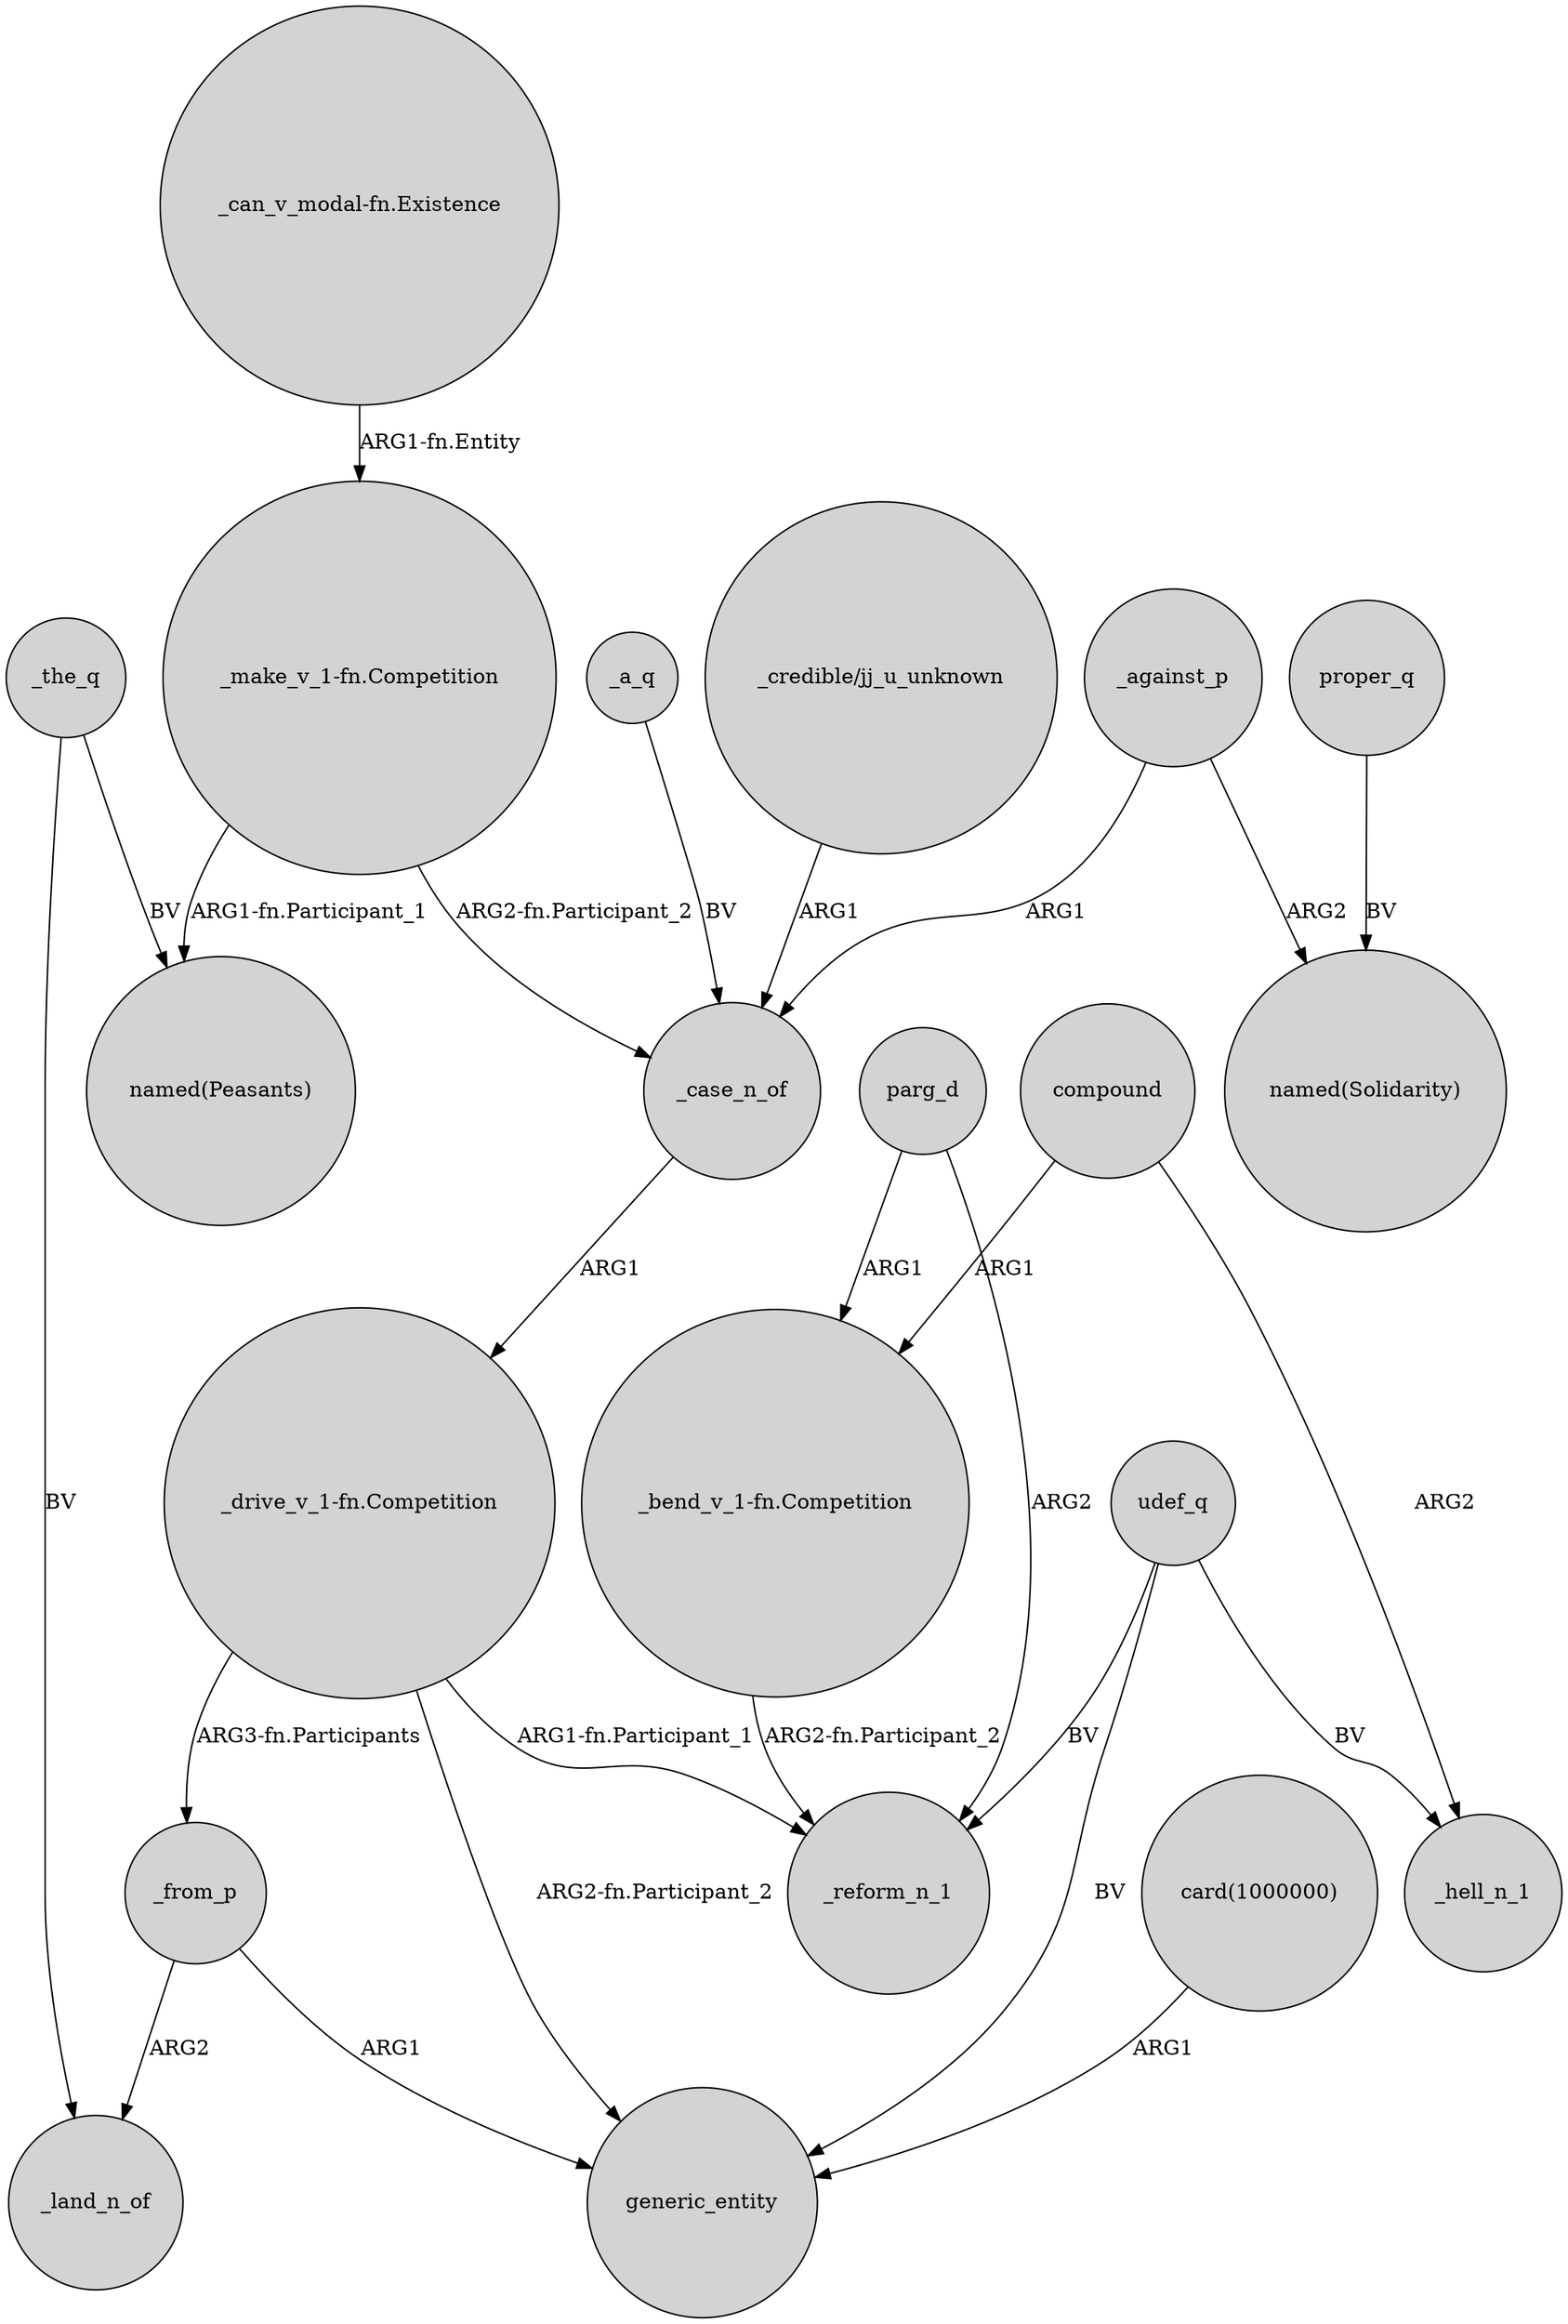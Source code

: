 digraph {
	node [shape=circle style=filled]
	_the_q -> "named(Peasants)" [label=BV]
	_the_q -> _land_n_of [label=BV]
	udef_q -> _hell_n_1 [label=BV]
	"_drive_v_1-fn.Competition" -> _reform_n_1 [label="ARG1-fn.Participant_1"]
	parg_d -> "_bend_v_1-fn.Competition" [label=ARG1]
	proper_q -> "named(Solidarity)" [label=BV]
	"_credible/jj_u_unknown" -> _case_n_of [label=ARG1]
	"_bend_v_1-fn.Competition" -> _reform_n_1 [label="ARG2-fn.Participant_2"]
	"_drive_v_1-fn.Competition" -> generic_entity [label="ARG2-fn.Participant_2"]
	_a_q -> _case_n_of [label=BV]
	udef_q -> generic_entity [label=BV]
	_from_p -> generic_entity [label=ARG1]
	_against_p -> "named(Solidarity)" [label=ARG2]
	"card(1000000)" -> generic_entity [label=ARG1]
	"_make_v_1-fn.Competition" -> "named(Peasants)" [label="ARG1-fn.Participant_1"]
	_against_p -> _case_n_of [label=ARG1]
	compound -> "_bend_v_1-fn.Competition" [label=ARG1]
	_from_p -> _land_n_of [label=ARG2]
	udef_q -> _reform_n_1 [label=BV]
	"_drive_v_1-fn.Competition" -> _from_p [label="ARG3-fn.Participants"]
	"_make_v_1-fn.Competition" -> _case_n_of [label="ARG2-fn.Participant_2"]
	compound -> _hell_n_1 [label=ARG2]
	parg_d -> _reform_n_1 [label=ARG2]
	"_can_v_modal-fn.Existence" -> "_make_v_1-fn.Competition" [label="ARG1-fn.Entity"]
	_case_n_of -> "_drive_v_1-fn.Competition" [label=ARG1]
}
